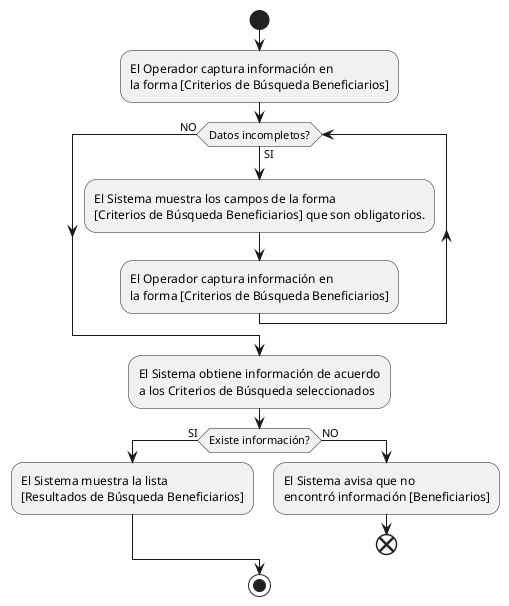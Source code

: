@startuml
start
:El Operador captura información en 
la forma [Criterios de Búsqueda Beneficiarios];
while (Datos incompletos?) is (SI)  
	:El Sistema muestra los campos de la forma 
	[Criterios de Búsqueda Beneficiarios] que son obligatorios.;  
	:El Operador captura información en 
	la forma [Criterios de Búsqueda Beneficiarios];
endwhile (NO) 
	:El Sistema obtiene información de acuerdo 
	a los Criterios de Búsqueda seleccionados;
	if (Existe información?) then (SI)    
		:El Sistema muestra la lista 
		[Resultados de Búsqueda Beneficiarios];
	else (NO)    
		:El Sistema avisa que no 
		encontró información [Beneficiarios];		  
		end  
	endif
stop
@enduml

